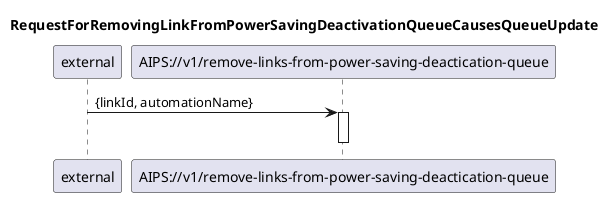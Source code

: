 @startuml 411_removeLinkFromPowerSavingDeactivationQueue
skinparam responseMessageBelowArrow true

title
RequestForRemovingLinkFromPowerSavingDeactivationQueueCausesQueueUpdate
end title

participant "external" as requestor
participant "AIPS://v1/remove-links-from-power-saving-deactication-queue" as removeFromQueue

requestor -> removeFromQueue: {linkId, automationName}
activate removeFromQueue

deactivate removeFromQueue

@enduml
